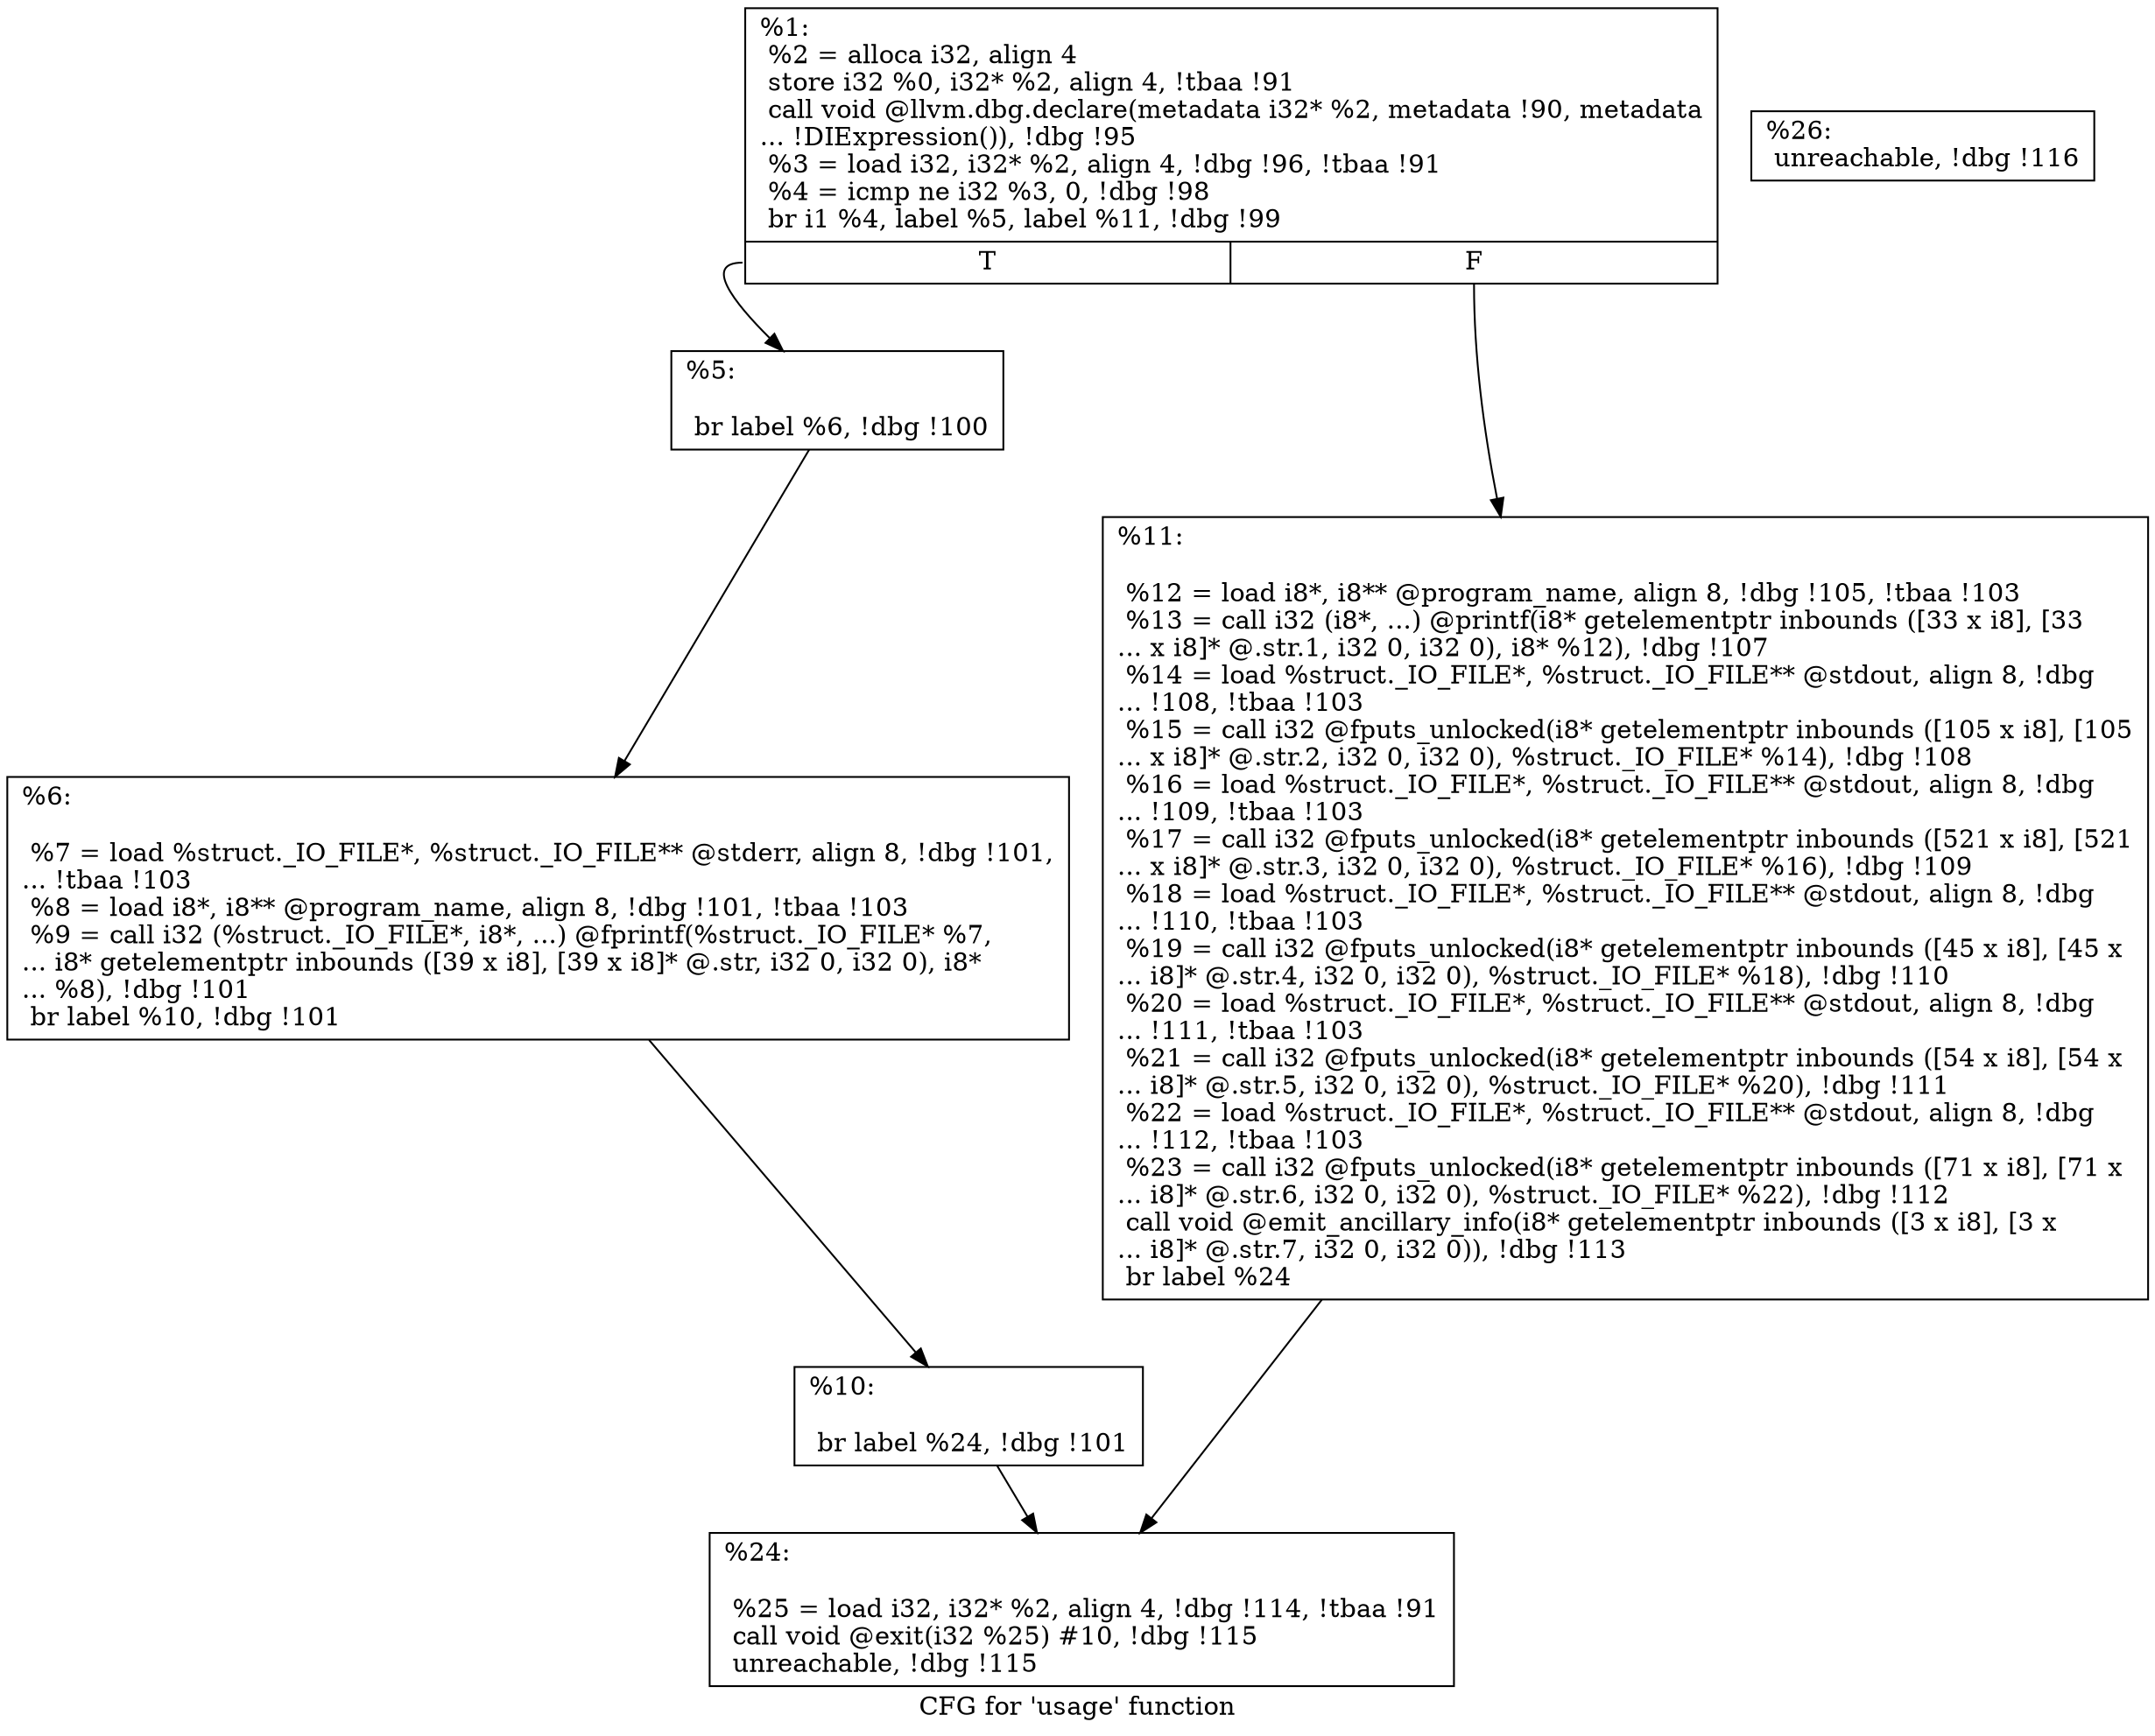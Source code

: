 digraph "CFG for 'usage' function" {
	label="CFG for 'usage' function";

	Node0x1f9c3d0 [shape=record,label="{%1:\l  %2 = alloca i32, align 4\l  store i32 %0, i32* %2, align 4, !tbaa !91\l  call void @llvm.dbg.declare(metadata i32* %2, metadata !90, metadata\l... !DIExpression()), !dbg !95\l  %3 = load i32, i32* %2, align 4, !dbg !96, !tbaa !91\l  %4 = icmp ne i32 %3, 0, !dbg !98\l  br i1 %4, label %5, label %11, !dbg !99\l|{<s0>T|<s1>F}}"];
	Node0x1f9c3d0:s0 -> Node0x1fb10d0;
	Node0x1f9c3d0:s1 -> Node0x1fb11c0;
	Node0x1fb10d0 [shape=record,label="{%5:\l\l  br label %6, !dbg !100\l}"];
	Node0x1fb10d0 -> Node0x1fb1120;
	Node0x1fb1120 [shape=record,label="{%6:\l\l  %7 = load %struct._IO_FILE*, %struct._IO_FILE** @stderr, align 8, !dbg !101,\l... !tbaa !103\l  %8 = load i8*, i8** @program_name, align 8, !dbg !101, !tbaa !103\l  %9 = call i32 (%struct._IO_FILE*, i8*, ...) @fprintf(%struct._IO_FILE* %7,\l... i8* getelementptr inbounds ([39 x i8], [39 x i8]* @.str, i32 0, i32 0), i8*\l... %8), !dbg !101\l  br label %10, !dbg !101\l}"];
	Node0x1fb1120 -> Node0x1fb1170;
	Node0x1fb1170 [shape=record,label="{%10:\l\l  br label %24, !dbg !101\l}"];
	Node0x1fb1170 -> Node0x1fb1210;
	Node0x1fb11c0 [shape=record,label="{%11:\l\l  %12 = load i8*, i8** @program_name, align 8, !dbg !105, !tbaa !103\l  %13 = call i32 (i8*, ...) @printf(i8* getelementptr inbounds ([33 x i8], [33\l... x i8]* @.str.1, i32 0, i32 0), i8* %12), !dbg !107\l  %14 = load %struct._IO_FILE*, %struct._IO_FILE** @stdout, align 8, !dbg\l... !108, !tbaa !103\l  %15 = call i32 @fputs_unlocked(i8* getelementptr inbounds ([105 x i8], [105\l... x i8]* @.str.2, i32 0, i32 0), %struct._IO_FILE* %14), !dbg !108\l  %16 = load %struct._IO_FILE*, %struct._IO_FILE** @stdout, align 8, !dbg\l... !109, !tbaa !103\l  %17 = call i32 @fputs_unlocked(i8* getelementptr inbounds ([521 x i8], [521\l... x i8]* @.str.3, i32 0, i32 0), %struct._IO_FILE* %16), !dbg !109\l  %18 = load %struct._IO_FILE*, %struct._IO_FILE** @stdout, align 8, !dbg\l... !110, !tbaa !103\l  %19 = call i32 @fputs_unlocked(i8* getelementptr inbounds ([45 x i8], [45 x\l... i8]* @.str.4, i32 0, i32 0), %struct._IO_FILE* %18), !dbg !110\l  %20 = load %struct._IO_FILE*, %struct._IO_FILE** @stdout, align 8, !dbg\l... !111, !tbaa !103\l  %21 = call i32 @fputs_unlocked(i8* getelementptr inbounds ([54 x i8], [54 x\l... i8]* @.str.5, i32 0, i32 0), %struct._IO_FILE* %20), !dbg !111\l  %22 = load %struct._IO_FILE*, %struct._IO_FILE** @stdout, align 8, !dbg\l... !112, !tbaa !103\l  %23 = call i32 @fputs_unlocked(i8* getelementptr inbounds ([71 x i8], [71 x\l... i8]* @.str.6, i32 0, i32 0), %struct._IO_FILE* %22), !dbg !112\l  call void @emit_ancillary_info(i8* getelementptr inbounds ([3 x i8], [3 x\l... i8]* @.str.7, i32 0, i32 0)), !dbg !113\l  br label %24\l}"];
	Node0x1fb11c0 -> Node0x1fb1210;
	Node0x1fb1210 [shape=record,label="{%24:\l\l  %25 = load i32, i32* %2, align 4, !dbg !114, !tbaa !91\l  call void @exit(i32 %25) #10, !dbg !115\l  unreachable, !dbg !115\l}"];
	Node0x1fb1260 [shape=record,label="{%26:                                                  \l  unreachable, !dbg !116\l}"];
}
